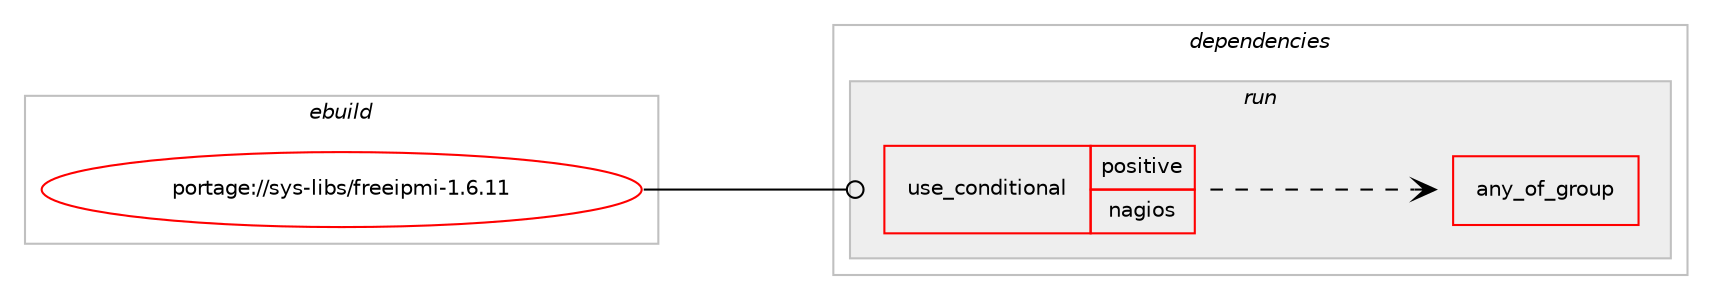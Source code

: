 digraph prolog {

# *************
# Graph options
# *************

newrank=true;
concentrate=true;
compound=true;
graph [rankdir=LR,fontname=Helvetica,fontsize=10,ranksep=1.5];#, ranksep=2.5, nodesep=0.2];
edge  [arrowhead=vee];
node  [fontname=Helvetica,fontsize=10];

# **********
# The ebuild
# **********

subgraph cluster_leftcol {
color=gray;
rank=same;
label=<<i>ebuild</i>>;
id [label="portage://sys-libs/freeipmi-1.6.11", color=red, width=4, href="../sys-libs/freeipmi-1.6.11.svg"];
}

# ****************
# The dependencies
# ****************

subgraph cluster_midcol {
color=gray;
label=<<i>dependencies</i>>;
subgraph cluster_compile {
fillcolor="#eeeeee";
style=filled;
label=<<i>compile</i>>;
# *** BEGIN UNKNOWN DEPENDENCY TYPE (TODO) ***
# id -> package_dependency(portage://sys-libs/freeipmi-1.6.11,install,no,dev-libs,libgcrypt,none,[,,],any_same_slot,[])
# *** END UNKNOWN DEPENDENCY TYPE (TODO) ***

# *** BEGIN UNKNOWN DEPENDENCY TYPE (TODO) ***
# id -> package_dependency(portage://sys-libs/freeipmi-1.6.11,install,no,virtual,os-headers,none,[,,],[],[])
# *** END UNKNOWN DEPENDENCY TYPE (TODO) ***

}
subgraph cluster_compileandrun {
fillcolor="#eeeeee";
style=filled;
label=<<i>compile and run</i>>;
}
subgraph cluster_run {
fillcolor="#eeeeee";
style=filled;
label=<<i>run</i>>;
subgraph cond114157 {
dependency220058 [label=<<TABLE BORDER="0" CELLBORDER="1" CELLSPACING="0" CELLPADDING="4"><TR><TD ROWSPAN="3" CELLPADDING="10">use_conditional</TD></TR><TR><TD>positive</TD></TR><TR><TD>nagios</TD></TR></TABLE>>, shape=none, color=red];
subgraph any2725 {
dependency220059 [label=<<TABLE BORDER="0" CELLBORDER="1" CELLSPACING="0" CELLPADDING="4"><TR><TD CELLPADDING="10">any_of_group</TD></TR></TABLE>>, shape=none, color=red];# *** BEGIN UNKNOWN DEPENDENCY TYPE (TODO) ***
# dependency220059 -> package_dependency(portage://sys-libs/freeipmi-1.6.11,run,no,net-analyzer,icinga,none,[,,],[],[])
# *** END UNKNOWN DEPENDENCY TYPE (TODO) ***

# *** BEGIN UNKNOWN DEPENDENCY TYPE (TODO) ***
# dependency220059 -> package_dependency(portage://sys-libs/freeipmi-1.6.11,run,no,net-analyzer,nagios,none,[,,],[],[])
# *** END UNKNOWN DEPENDENCY TYPE (TODO) ***

}
dependency220058:e -> dependency220059:w [weight=20,style="dashed",arrowhead="vee"];
# *** BEGIN UNKNOWN DEPENDENCY TYPE (TODO) ***
# dependency220058 -> package_dependency(portage://sys-libs/freeipmi-1.6.11,run,no,dev-lang,perl,none,[,,],[],[])
# *** END UNKNOWN DEPENDENCY TYPE (TODO) ***

}
id:e -> dependency220058:w [weight=20,style="solid",arrowhead="odot"];
# *** BEGIN UNKNOWN DEPENDENCY TYPE (TODO) ***
# id -> package_dependency(portage://sys-libs/freeipmi-1.6.11,run,no,dev-libs,libgcrypt,none,[,,],any_same_slot,[])
# *** END UNKNOWN DEPENDENCY TYPE (TODO) ***

}
}

# **************
# The candidates
# **************

subgraph cluster_choices {
rank=same;
color=gray;
label=<<i>candidates</i>>;

}

}
